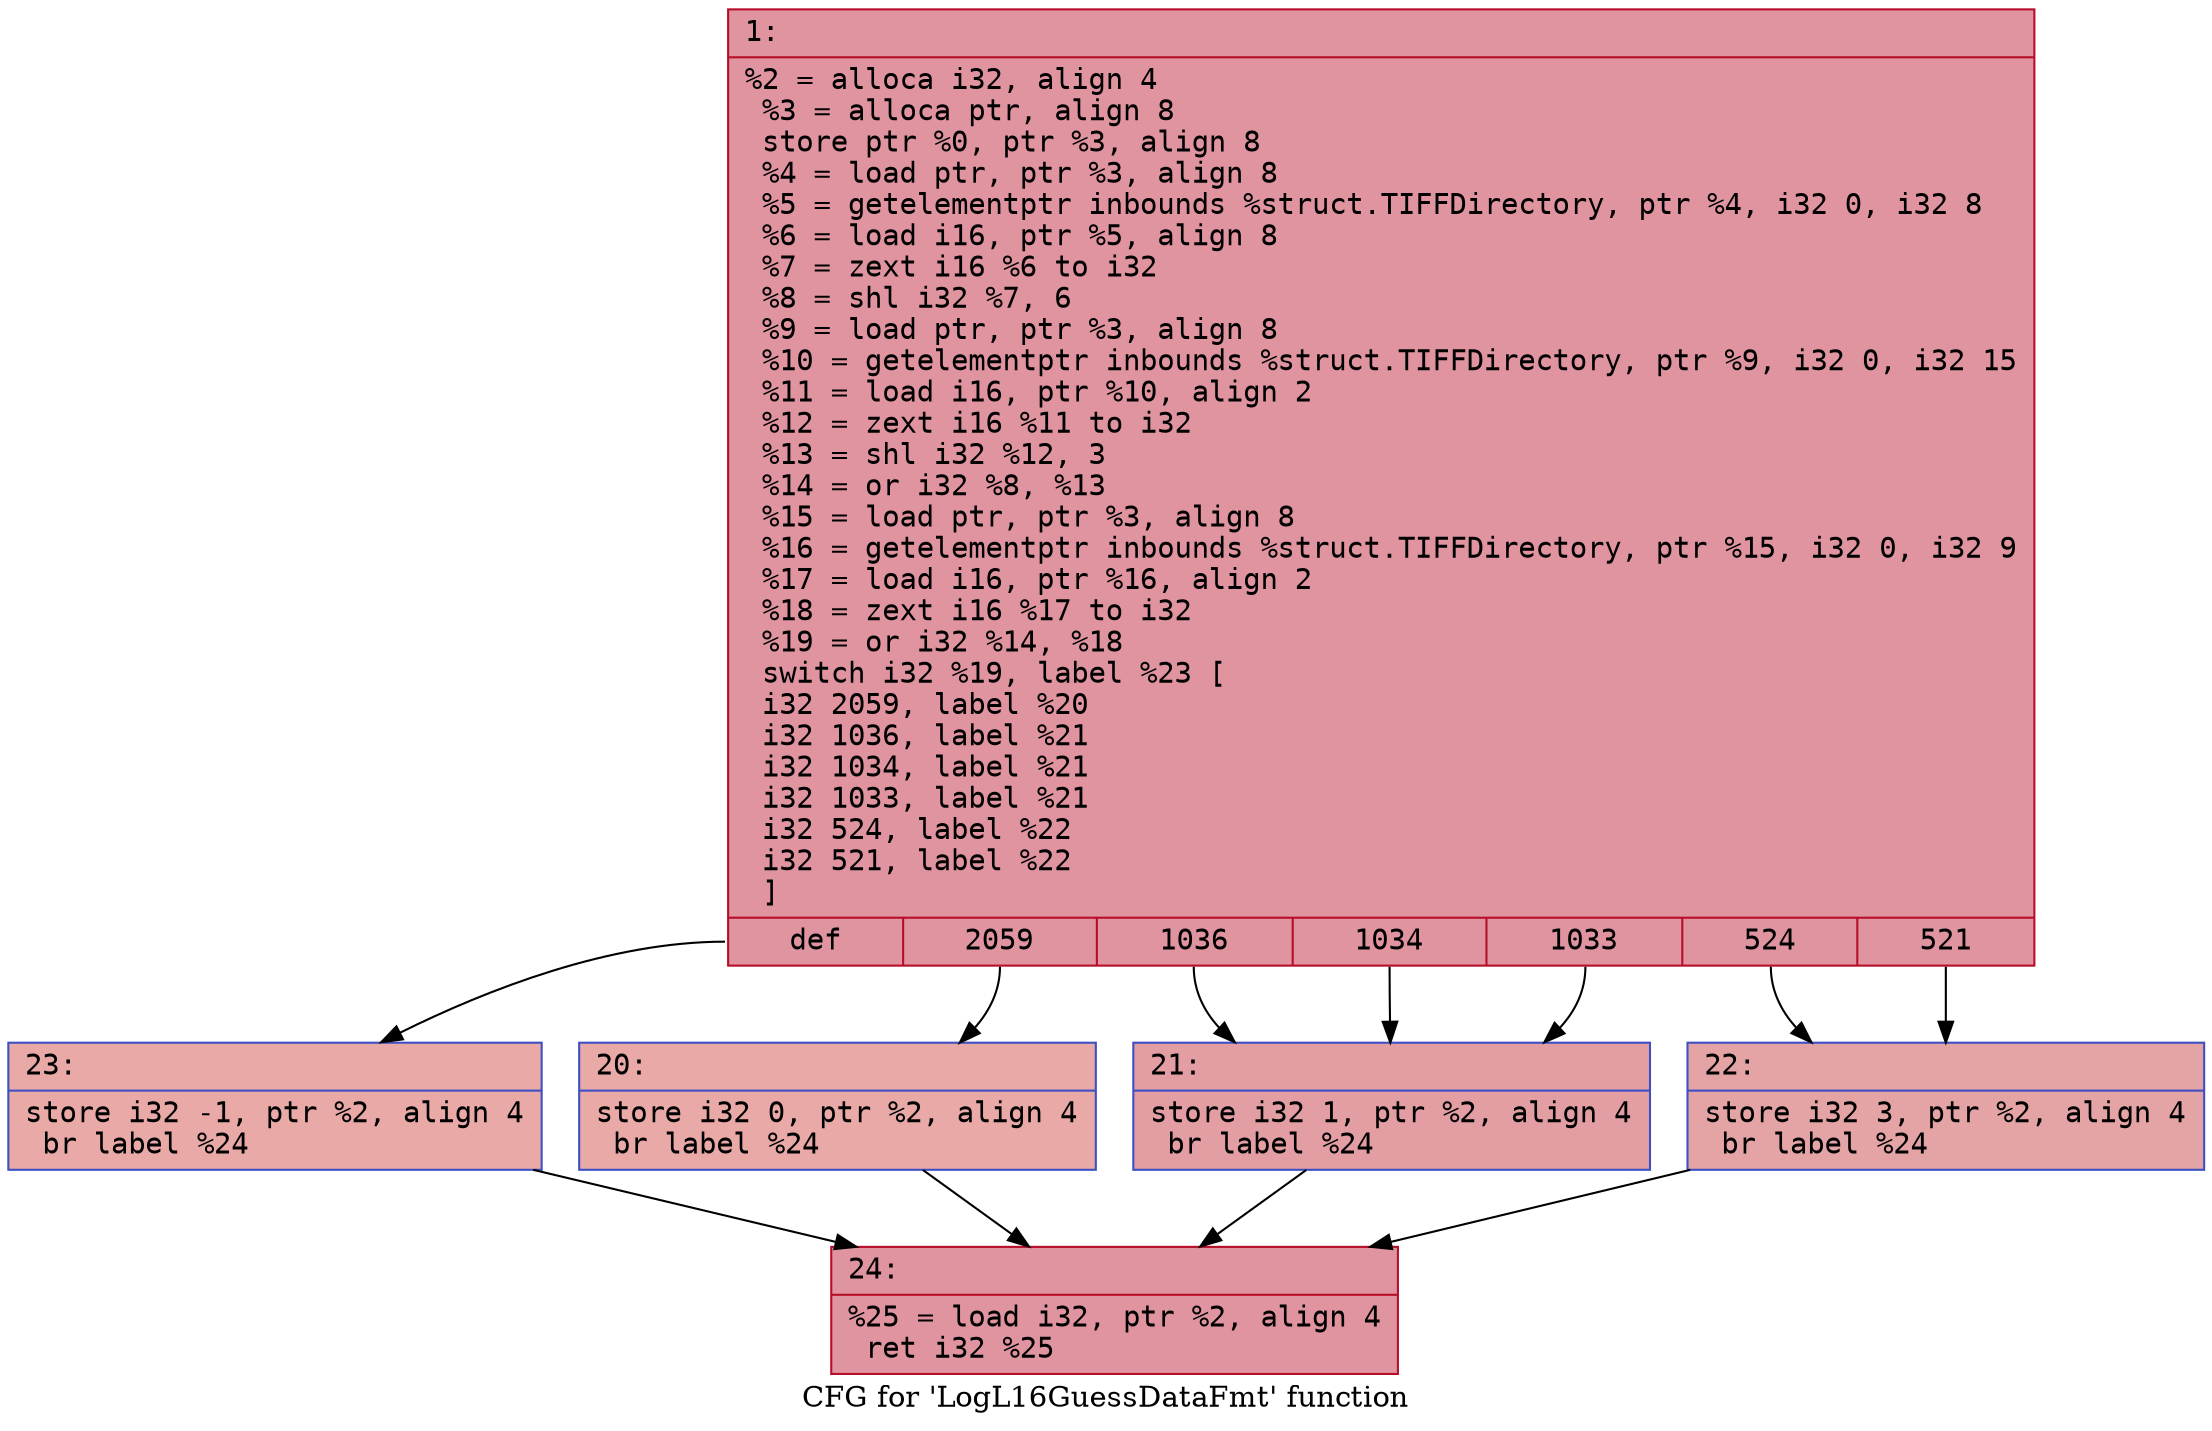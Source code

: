 digraph "CFG for 'LogL16GuessDataFmt' function" {
	label="CFG for 'LogL16GuessDataFmt' function";

	Node0x600000634820 [shape=record,color="#b70d28ff", style=filled, fillcolor="#b70d2870" fontname="Courier",label="{1:\l|  %2 = alloca i32, align 4\l  %3 = alloca ptr, align 8\l  store ptr %0, ptr %3, align 8\l  %4 = load ptr, ptr %3, align 8\l  %5 = getelementptr inbounds %struct.TIFFDirectory, ptr %4, i32 0, i32 8\l  %6 = load i16, ptr %5, align 8\l  %7 = zext i16 %6 to i32\l  %8 = shl i32 %7, 6\l  %9 = load ptr, ptr %3, align 8\l  %10 = getelementptr inbounds %struct.TIFFDirectory, ptr %9, i32 0, i32 15\l  %11 = load i16, ptr %10, align 2\l  %12 = zext i16 %11 to i32\l  %13 = shl i32 %12, 3\l  %14 = or i32 %8, %13\l  %15 = load ptr, ptr %3, align 8\l  %16 = getelementptr inbounds %struct.TIFFDirectory, ptr %15, i32 0, i32 9\l  %17 = load i16, ptr %16, align 2\l  %18 = zext i16 %17 to i32\l  %19 = or i32 %14, %18\l  switch i32 %19, label %23 [\l    i32 2059, label %20\l    i32 1036, label %21\l    i32 1034, label %21\l    i32 1033, label %21\l    i32 524, label %22\l    i32 521, label %22\l  ]\l|{<s0>def|<s1>2059|<s2>1036|<s3>1034|<s4>1033|<s5>524|<s6>521}}"];
	Node0x600000634820:s0 -> Node0x600000634960[tooltip="1 -> 23\nProbability 14.29%" ];
	Node0x600000634820:s1 -> Node0x600000634870[tooltip="1 -> 20\nProbability 14.29%" ];
	Node0x600000634820:s2 -> Node0x6000006348c0[tooltip="1 -> 21\nProbability 42.86%" ];
	Node0x600000634820:s3 -> Node0x6000006348c0[tooltip="1 -> 21\nProbability 42.86%" ];
	Node0x600000634820:s4 -> Node0x6000006348c0[tooltip="1 -> 21\nProbability 42.86%" ];
	Node0x600000634820:s5 -> Node0x600000634910[tooltip="1 -> 22\nProbability 28.57%" ];
	Node0x600000634820:s6 -> Node0x600000634910[tooltip="1 -> 22\nProbability 28.57%" ];
	Node0x600000634870 [shape=record,color="#3d50c3ff", style=filled, fillcolor="#ca3b3770" fontname="Courier",label="{20:\l|  store i32 0, ptr %2, align 4\l  br label %24\l}"];
	Node0x600000634870 -> Node0x6000006349b0[tooltip="20 -> 24\nProbability 100.00%" ];
	Node0x6000006348c0 [shape=record,color="#3d50c3ff", style=filled, fillcolor="#be242e70" fontname="Courier",label="{21:\l|  store i32 1, ptr %2, align 4\l  br label %24\l}"];
	Node0x6000006348c0 -> Node0x6000006349b0[tooltip="21 -> 24\nProbability 100.00%" ];
	Node0x600000634910 [shape=record,color="#3d50c3ff", style=filled, fillcolor="#c32e3170" fontname="Courier",label="{22:\l|  store i32 3, ptr %2, align 4\l  br label %24\l}"];
	Node0x600000634910 -> Node0x6000006349b0[tooltip="22 -> 24\nProbability 100.00%" ];
	Node0x600000634960 [shape=record,color="#3d50c3ff", style=filled, fillcolor="#ca3b3770" fontname="Courier",label="{23:\l|  store i32 -1, ptr %2, align 4\l  br label %24\l}"];
	Node0x600000634960 -> Node0x6000006349b0[tooltip="23 -> 24\nProbability 100.00%" ];
	Node0x6000006349b0 [shape=record,color="#b70d28ff", style=filled, fillcolor="#b70d2870" fontname="Courier",label="{24:\l|  %25 = load i32, ptr %2, align 4\l  ret i32 %25\l}"];
}
